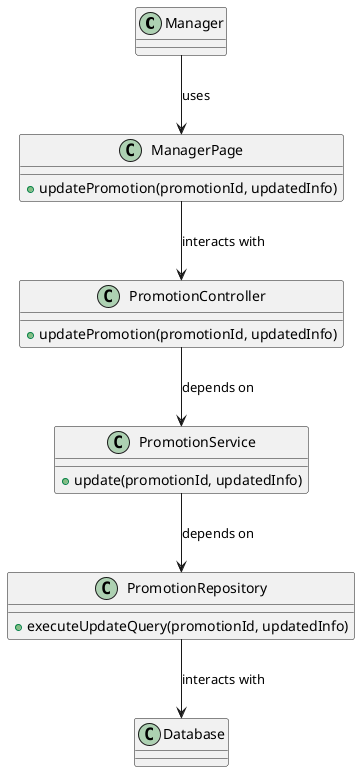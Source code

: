 @startuml
class Manager {
}

class ManagerPage {
  +updatePromotion(promotionId, updatedInfo)
}

class PromotionController {
  +updatePromotion(promotionId, updatedInfo)
}

class PromotionService {
  +update(promotionId, updatedInfo)
}

class PromotionRepository {
  +executeUpdateQuery(promotionId, updatedInfo)
}

class Database {
}

Manager --> ManagerPage : uses
ManagerPage --> PromotionController : interacts with
PromotionController --> PromotionService : depends on
PromotionService --> PromotionRepository : depends on
PromotionRepository --> Database : interacts with
@enduml

